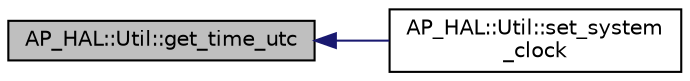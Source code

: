 digraph "AP_HAL::Util::get_time_utc"
{
 // INTERACTIVE_SVG=YES
  edge [fontname="Helvetica",fontsize="10",labelfontname="Helvetica",labelfontsize="10"];
  node [fontname="Helvetica",fontsize="10",shape=record];
  rankdir="LR";
  Node1 [label="AP_HAL::Util::get_time_utc",height=0.2,width=0.4,color="black", fillcolor="grey75", style="filled", fontcolor="black"];
  Node1 -> Node2 [dir="back",color="midnightblue",fontsize="10",style="solid",fontname="Helvetica"];
  Node2 [label="AP_HAL::Util::set_system\l_clock",height=0.2,width=0.4,color="black", fillcolor="white", style="filled",URL="$classAP__HAL_1_1Util.html#abc3f6ff35795bcddc6d2f61480cb86e2"];
}
